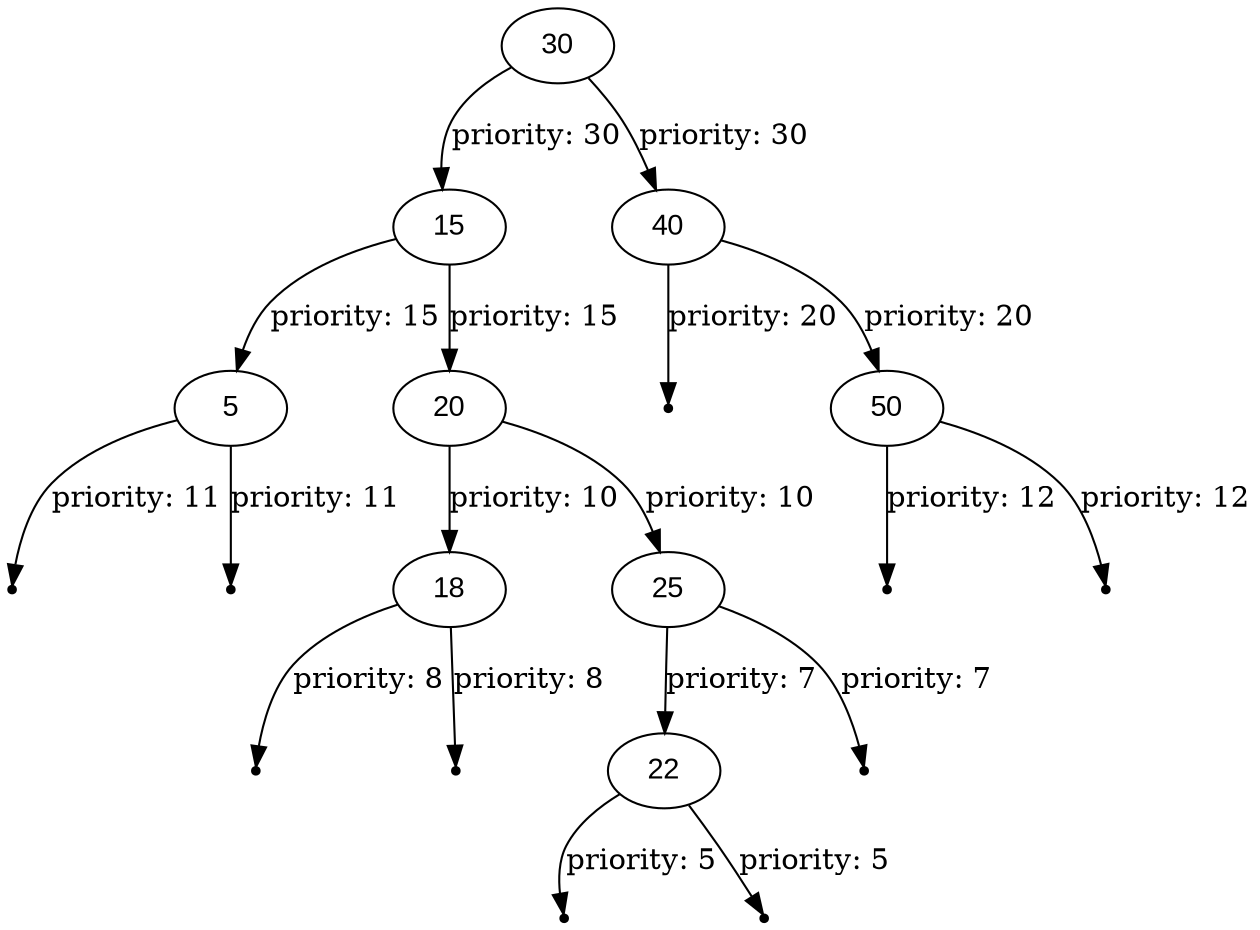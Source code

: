 digraph BinarySearchTree {
    node [fontname = "Arial"];
    30 -> 15 [label="priority: 30"];
    15 -> 5 [label="priority: 15"];
    null0[shape=point];
    5 -> null0 [label="priority: 11"];
    null1[shape=point];
    5 -> null1 [label="priority: 11"];
    15 -> 20 [label="priority: 15"];
    20 -> 18 [label="priority: 10"];
    null2[shape=point];
    18 -> null2 [label="priority: 8"];
    null3[shape=point];
    18 -> null3 [label="priority: 8"];
    20 -> 25 [label="priority: 10"];
    25 -> 22 [label="priority: 7"];
    null4[shape=point];
    22 -> null4 [label="priority: 5"];
    null5[shape=point];
    22 -> null5 [label="priority: 5"];
    null6[shape=point];
    25 -> null6 [label="priority: 7"];
    30 -> 40 [label="priority: 30"];
    null7[shape=point];
    40 -> null7 [label="priority: 20"];
    40 -> 50 [label="priority: 20"];
    null8[shape=point];
    50 -> null8 [label="priority: 12"];
    null9[shape=point];
    50 -> null9 [label="priority: 12"];
}